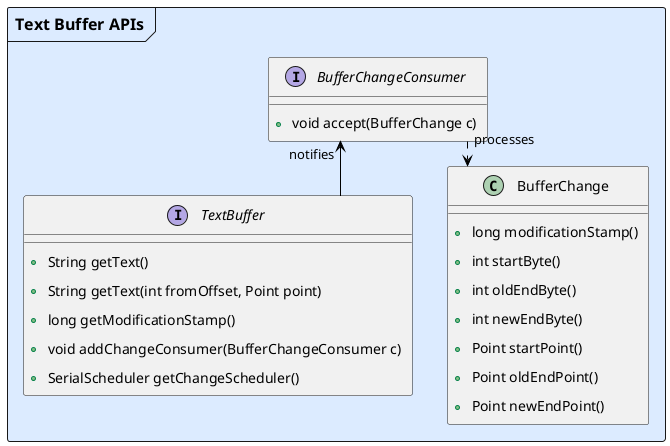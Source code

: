 @startuml
skinparam packageStyle rectangle
skinparam linetype ortho
skinparam padding 5
skinparam backgroundColor white
skinparam ArrowColor black
'skinparam nodesep 20
skinparam ranksep 25
skinparam defaultFontSize 14
skinparam arrowFontSize 13
skinparam arrowFontColor black
skinparam classAttributeIconSize 8
'skinparam packageFontSize 14
skinparam frameFontSize 16
skinparam packageFontStyle bold
skinparam shadowing false
' Force portrait orientation
top to bottom direction

frame "Text Buffer APIs" as TextBufferLayer #DCEBFF {
  interface TextBuffer {
    +String getText()
    +String getText(int fromOffset, Point point)
    +long getModificationStamp()
    +void addChangeConsumer(BufferChangeConsumer c)
    +SerialScheduler getChangeScheduler()
  }

  interface BufferChangeConsumer {
    +void accept(BufferChange c)
  }

  class BufferChange {
    +long modificationStamp()
    +int startByte()
    +int oldEndByte()
    +int newEndByte()
    +Point startPoint()
    +Point oldEndPoint()
    +Point newEndPoint()
  }
}


' Text Buffer Layer connections
TextBuffer -up-> BufferChangeConsumer : notifies
BufferChangeConsumer ..> BufferChange : processes
@enduml